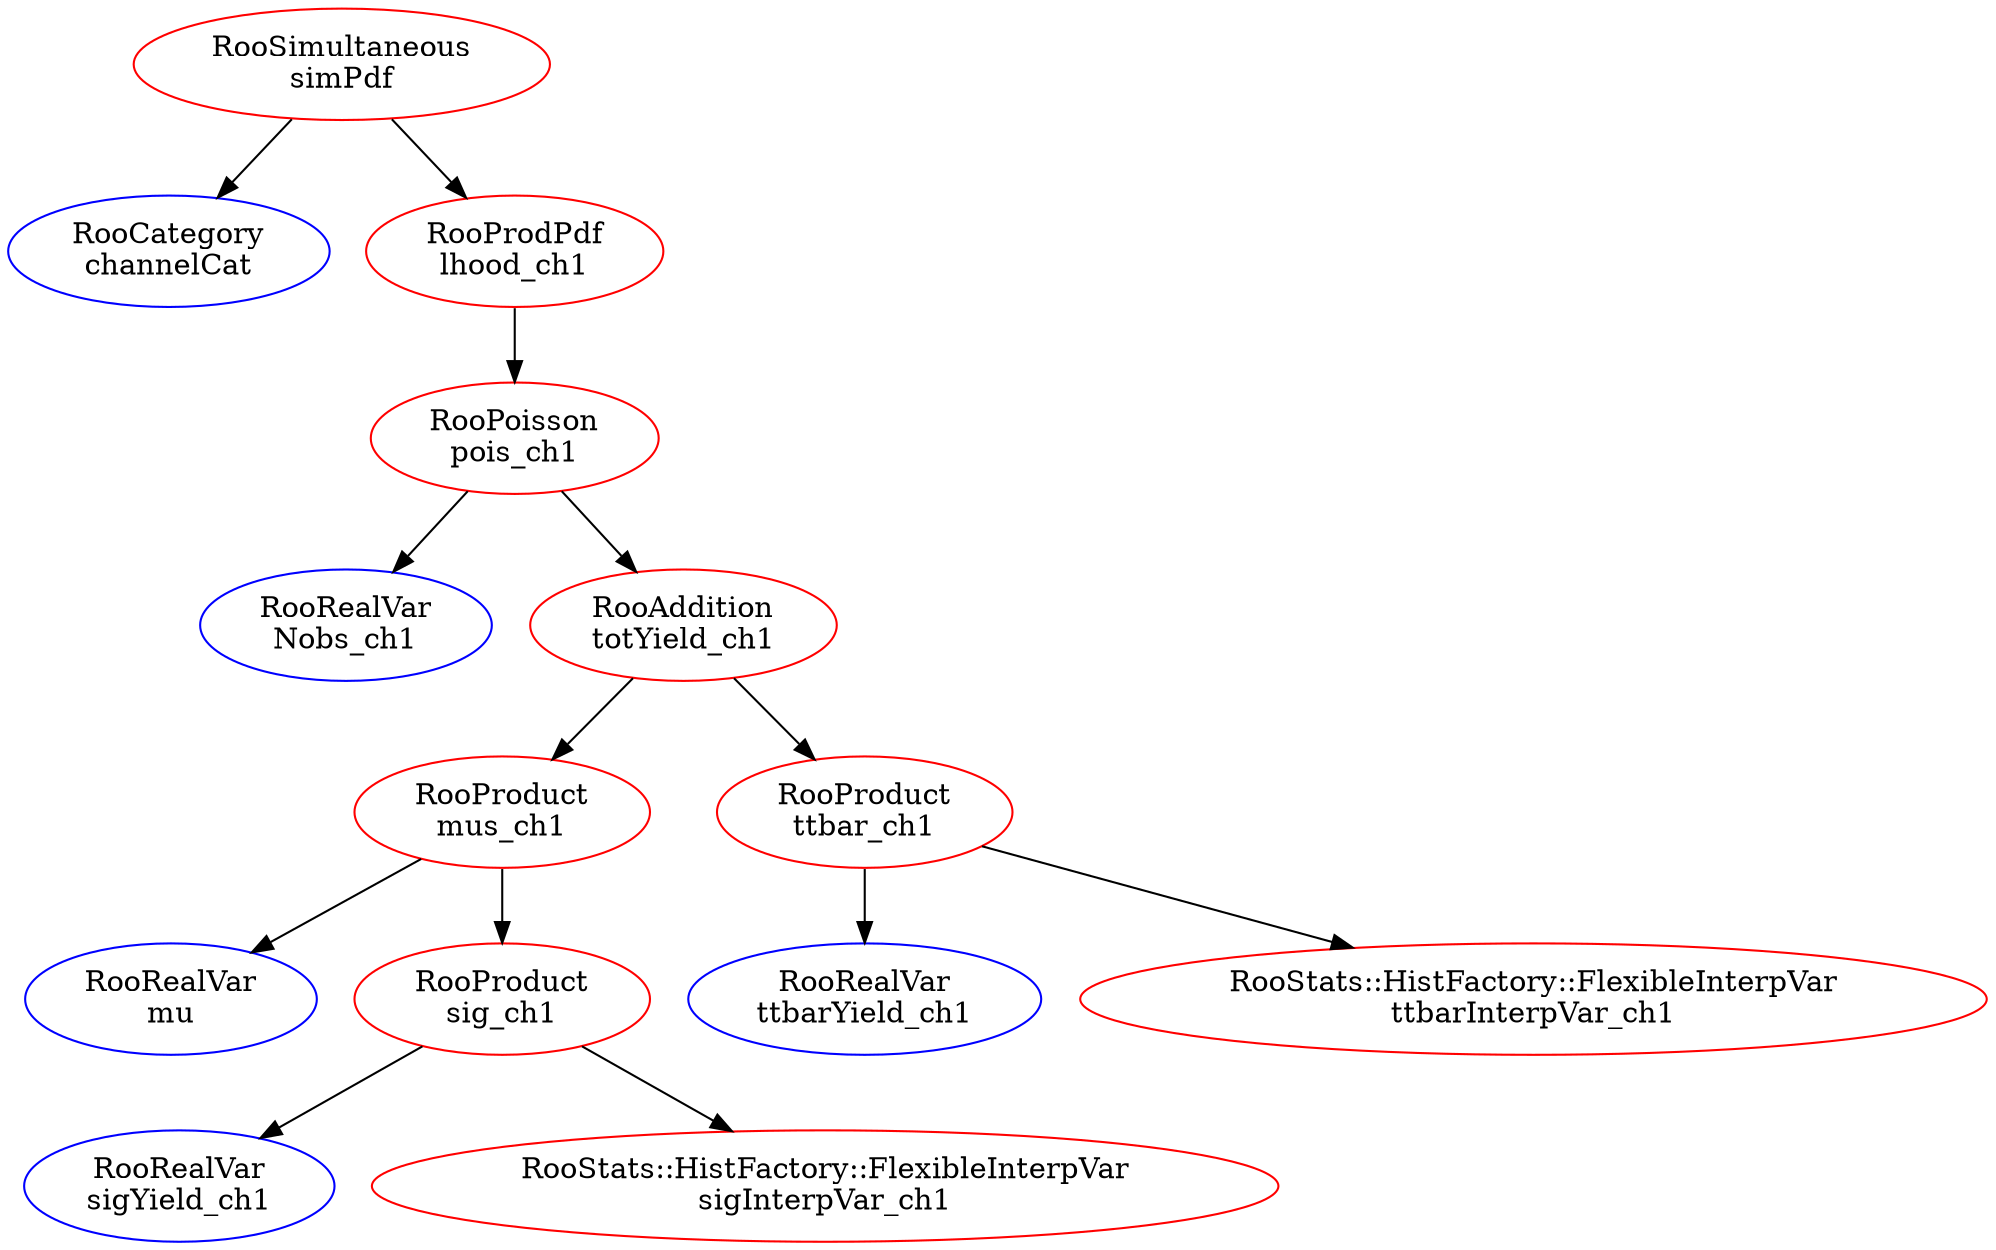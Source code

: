 digraph simPdf{
"simPdf" [ color=red, label="RooSimultaneous
simPdf"];
"channelCat" [ color=blue, label="RooCategory
channelCat"];
"lhood_ch1" [ color=red, label="RooProdPdf
lhood_ch1"];
"pois_ch1" [ color=red, label="RooPoisson
pois_ch1"];
"Nobs_ch1" [ color=blue, label="RooRealVar
Nobs_ch1"];
"totYield_ch1" [ color=red, label="RooAddition
totYield_ch1"];
"mus_ch1" [ color=red, label="RooProduct
mus_ch1"];
"mu" [ color=blue, label="RooRealVar
mu"];
"sig_ch1" [ color=red, label="RooProduct
sig_ch1"];
"sigYield_ch1" [ color=blue, label="RooRealVar
sigYield_ch1"];
"sigInterpVar_ch1" [ color=red, label="RooStats::HistFactory::FlexibleInterpVar
sigInterpVar_ch1"];
"ttbar_ch1" [ color=red, label="RooProduct
ttbar_ch1"];
"ttbarYield_ch1" [ color=blue, label="RooRealVar
ttbarYield_ch1"];
"ttbarInterpVar_ch1" [ color=red, label="RooStats::HistFactory::FlexibleInterpVar
ttbarInterpVar_ch1"];
"simPdf" -> "channelCat";
"simPdf" -> "lhood_ch1";
"pois_ch1" -> "Nobs_ch1";
"pois_ch1" -> "totYield_ch1";
"ttbar_ch1" -> "ttbarInterpVar_ch1";
"ttbar_ch1" -> "ttbarYield_ch1";
"sig_ch1" -> "sigYield_ch1";
"sig_ch1" -> "sigInterpVar_ch1";
"mus_ch1" -> "mu";
"mus_ch1" -> "sig_ch1";
"totYield_ch1" -> "ttbar_ch1";
"totYield_ch1" -> "mus_ch1";
"lhood_ch1" -> "pois_ch1";
}
